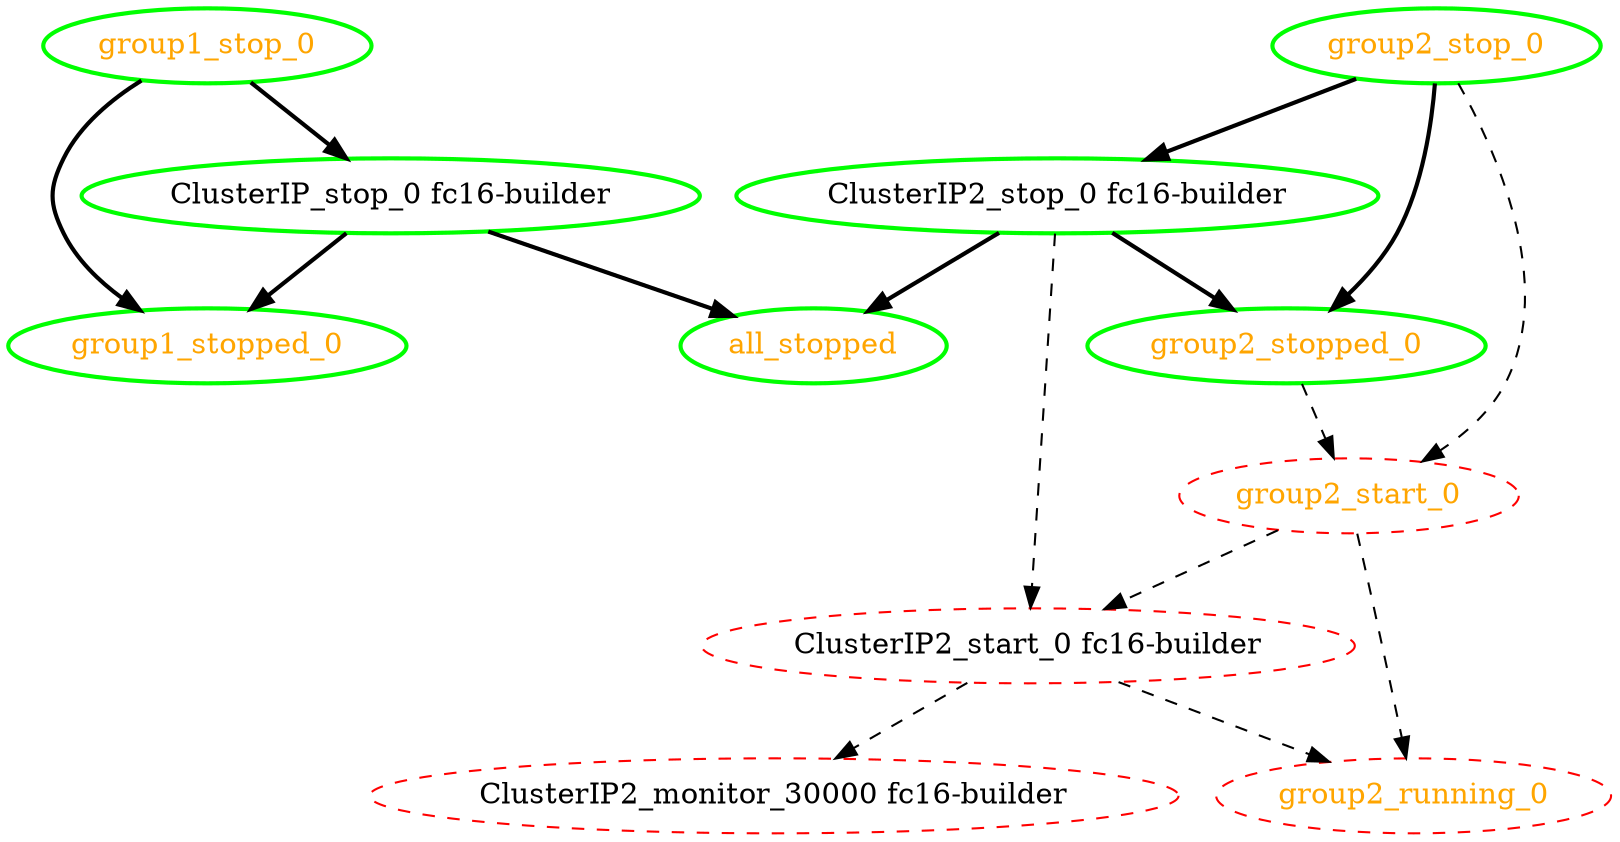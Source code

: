 digraph "g" {
"ClusterIP2_monitor_30000 fc16-builder" [ style=dashed color="red" fontcolor="black"  ]
"ClusterIP2_start_0 fc16-builder" -> "ClusterIP2_monitor_30000 fc16-builder" [ style = dashed]
"ClusterIP2_start_0 fc16-builder" -> "group2_running_0" [ style = dashed]
"ClusterIP2_start_0 fc16-builder" [ style=dashed color="red" fontcolor="black"  ]
"ClusterIP2_stop_0 fc16-builder" -> "ClusterIP2_start_0 fc16-builder" [ style = dashed]
"ClusterIP2_stop_0 fc16-builder" -> "all_stopped" [ style = bold]
"ClusterIP2_stop_0 fc16-builder" -> "group2_stopped_0" [ style = bold]
"ClusterIP2_stop_0 fc16-builder" [ style=bold color="green" fontcolor="black"  ]
"ClusterIP_stop_0 fc16-builder" -> "all_stopped" [ style = bold]
"ClusterIP_stop_0 fc16-builder" -> "group1_stopped_0" [ style = bold]
"ClusterIP_stop_0 fc16-builder" [ style=bold color="green" fontcolor="black"  ]
"all_stopped" [ style=bold color="green" fontcolor="orange"  ]
"group1_stop_0" -> "ClusterIP_stop_0 fc16-builder" [ style = bold]
"group1_stop_0" -> "group1_stopped_0" [ style = bold]
"group1_stop_0" [ style=bold color="green" fontcolor="orange"  ]
"group1_stopped_0" [ style=bold color="green" fontcolor="orange"  ]
"group2_running_0" [ style=dashed color="red" fontcolor="orange"  ]
"group2_start_0" -> "ClusterIP2_start_0 fc16-builder" [ style = dashed]
"group2_start_0" -> "group2_running_0" [ style = dashed]
"group2_start_0" [ style=dashed color="red" fontcolor="orange"  ]
"group2_stop_0" -> "ClusterIP2_stop_0 fc16-builder" [ style = bold]
"group2_stop_0" -> "group2_start_0" [ style = dashed]
"group2_stop_0" -> "group2_stopped_0" [ style = bold]
"group2_stop_0" [ style=bold color="green" fontcolor="orange"  ]
"group2_stopped_0" -> "group2_start_0" [ style = dashed]
"group2_stopped_0" [ style=bold color="green" fontcolor="orange"  ]
}
